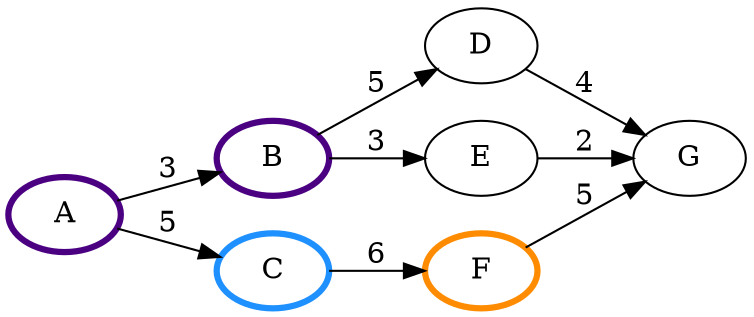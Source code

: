 digraph {
    rankdir="LR"
    B[color=Indigo, penwidth=3]
    A[color=Indigo, penwidth=3]
    C[color=dodgerblue, penwidth=3]
    F[color=darkorange, penwidth=3]

    A -> B [label="3"]
    A -> C [label="5"]
    C -> F [label = "6"]
    F -> G [label="5"]
    B -> D [label="5"]
    B -> E [label = "3"]
    D -> G [label = "4"]
    E -> G [label = "2"]
}
